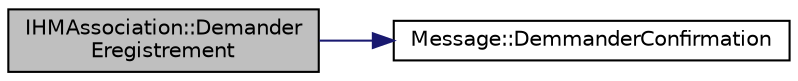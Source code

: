 digraph "IHMAssociation::DemanderEregistrement"
{
 // LATEX_PDF_SIZE
  edge [fontname="Helvetica",fontsize="10",labelfontname="Helvetica",labelfontsize="10"];
  node [fontname="Helvetica",fontsize="10",shape=record];
  rankdir="LR";
  Node1 [label="IHMAssociation::Demander\lEregistrement",height=0.2,width=0.4,color="black", fillcolor="grey75", style="filled", fontcolor="black",tooltip=" "];
  Node1 -> Node2 [color="midnightblue",fontsize="10",style="solid",fontname="Helvetica"];
  Node2 [label="Message::DemmanderConfirmation",height=0.2,width=0.4,color="black", fillcolor="white", style="filled",URL="$class_message.html#a0c6e95e7b1707ed6ea924f14d5a8943f",tooltip="Message::DemmanderConfirmation."];
}
